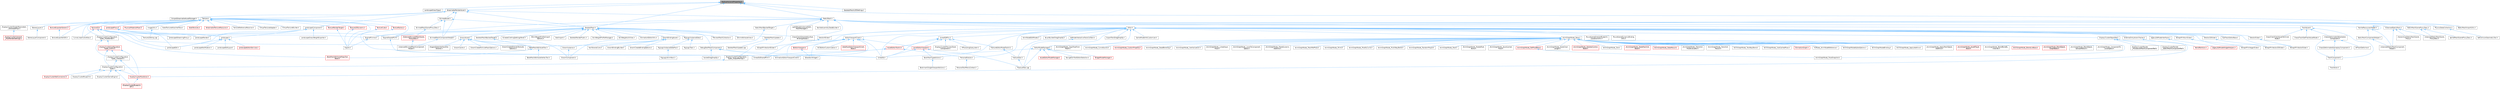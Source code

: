 digraph "PerQualityLevelProperties.h"
{
 // INTERACTIVE_SVG=YES
 // LATEX_PDF_SIZE
  bgcolor="transparent";
  edge [fontname=Helvetica,fontsize=10,labelfontname=Helvetica,labelfontsize=10];
  node [fontname=Helvetica,fontsize=10,shape=box,height=0.2,width=0.4];
  Node1 [id="Node000001",label="PerQualityLevelProperties.h",height=0.2,width=0.4,color="gray40", fillcolor="grey60", style="filled", fontcolor="black",tooltip=" "];
  Node1 -> Node2 [id="edge1_Node000001_Node000002",dir="back",color="steelblue1",style="solid",tooltip=" "];
  Node2 [id="Node000002",label="LandscapeGrassType.h",height=0.2,width=0.4,color="grey40", fillcolor="white", style="filled",URL="$d9/d1b/LandscapeGrassType_8h.html",tooltip=" "];
  Node1 -> Node3 [id="edge2_Node000001_Node000003",dir="back",color="steelblue1",style="solid",tooltip=" "];
  Node3 [id="Node000003",label="SkeletalMesh.h",height=0.2,width=0.4,color="grey40", fillcolor="white", style="filled",URL="$d6/de7/SkeletalMesh_8h.html",tooltip=" "];
  Node3 -> Node4 [id="edge3_Node000003_Node000004",dir="back",color="steelblue1",style="solid",tooltip=" "];
  Node4 [id="Node000004",label="AnimationEditorUtils.h",height=0.2,width=0.4,color="grey40", fillcolor="white", style="filled",URL="$df/d23/AnimationEditorUtils_8h.html",tooltip=" "];
  Node3 -> Node5 [id="edge4_Node000003_Node000005",dir="back",color="steelblue1",style="solid",tooltip=" "];
  Node5 [id="Node000005",label="ChaosFleshGenerateSurface\lBindingsNode.h",height=0.2,width=0.4,color="grey40", fillcolor="white", style="filled",URL="$db/dca/ChaosFleshGenerateSurfaceBindingsNode_8h.html",tooltip=" "];
  Node3 -> Node6 [id="edge5_Node000003_Node000006",dir="back",color="steelblue1",style="solid",tooltip=" "];
  Node6 [id="Node000006",label="DebugSkelMeshComponent.h",height=0.2,width=0.4,color="grey40", fillcolor="white", style="filled",URL="$d5/d33/DebugSkelMeshComponent_8h.html",tooltip=" "];
  Node6 -> Node7 [id="edge6_Node000006_Node000007",dir="back",color="steelblue1",style="solid",tooltip=" "];
  Node7 [id="Node000007",label="AnimationEditorViewportClient.h",height=0.2,width=0.4,color="grey40", fillcolor="white", style="filled",URL="$d1/d45/AnimationEditorViewportClient_8h.html",tooltip=" "];
  Node6 -> Node8 [id="edge7_Node000006_Node000008",dir="back",color="steelblue1",style="solid",tooltip=" "];
  Node8 [id="Node000008",label="SocketDragDropOp.h",height=0.2,width=0.4,color="grey40", fillcolor="white", style="filled",URL="$d2/d53/SocketDragDropOp_8h.html",tooltip=" "];
  Node6 -> Node9 [id="edge8_Node000006_Node000009",dir="back",color="steelblue1",style="solid",tooltip=" "];
  Node9 [id="Node000009",label="UnrealEd.h",height=0.2,width=0.4,color="grey40", fillcolor="white", style="filled",URL="$d2/d5f/UnrealEd_8h.html",tooltip=" "];
  Node3 -> Node10 [id="edge9_Node000003_Node000010",dir="back",color="steelblue1",style="solid",tooltip=" "];
  Node10 [id="Node000010",label="EngineMinimal.h",height=0.2,width=0.4,color="grey40", fillcolor="white", style="filled",URL="$d0/d2c/EngineMinimal_8h.html",tooltip=" "];
  Node10 -> Node11 [id="edge10_Node000010_Node000011",dir="back",color="steelblue1",style="solid",tooltip=" "];
  Node11 [id="Node000011",label="Engine.h",height=0.2,width=0.4,color="grey40", fillcolor="white", style="filled",URL="$d1/d34/Public_2Engine_8h.html",tooltip=" "];
  Node3 -> Node12 [id="edge11_Node000003_Node000012",dir="back",color="steelblue1",style="solid",tooltip=" "];
  Node12 [id="Node000012",label="EngineSharedPCH.h",height=0.2,width=0.4,color="grey40", fillcolor="white", style="filled",URL="$dc/dbb/EngineSharedPCH_8h.html",tooltip=" "];
  Node12 -> Node13 [id="edge12_Node000012_Node000013",dir="back",color="steelblue1",style="solid",tooltip=" "];
  Node13 [id="Node000013",label="UnrealEdSharedPCH.h",height=0.2,width=0.4,color="grey40", fillcolor="white", style="filled",URL="$d1/de6/UnrealEdSharedPCH_8h.html",tooltip=" "];
  Node3 -> Node14 [id="edge13_Node000003_Node000014",dir="back",color="steelblue1",style="solid",tooltip=" "];
  Node14 [id="Node000014",label="GroomAsset.h",height=0.2,width=0.4,color="grey40", fillcolor="white", style="filled",URL="$d8/df1/GroomAsset_8h.html",tooltip=" "];
  Node14 -> Node15 [id="edge14_Node000014_Node000015",dir="back",color="steelblue1",style="solid",tooltip=" "];
  Node15 [id="Node000015",label="GroomCache.h",height=0.2,width=0.4,color="grey40", fillcolor="white", style="filled",URL="$d7/d6e/GroomCache_8h.html",tooltip=" "];
  Node14 -> Node16 [id="edge15_Node000014_Node000016",dir="back",color="steelblue1",style="solid",tooltip=" "];
  Node16 [id="Node000016",label="GroomComponent.h",height=0.2,width=0.4,color="grey40", fillcolor="white", style="filled",URL="$de/d2e/GroomComponent_8h.html",tooltip=" "];
  Node14 -> Node17 [id="edge16_Node000014_Node000017",dir="back",color="steelblue1",style="solid",tooltip=" "];
  Node17 [id="Node000017",label="GroomCreateFollicleMaskOptions.h",height=0.2,width=0.4,color="grey40", fillcolor="white", style="filled",URL="$d7/d8b/GroomCreateFollicleMaskOptions_8h.html",tooltip=" "];
  Node14 -> Node18 [id="edge17_Node000014_Node000018",dir="back",color="steelblue1",style="solid",tooltip=" "];
  Node18 [id="Node000018",label="GroomCreateStrandsTextures\lOptions.h",height=0.2,width=0.4,color="grey40", fillcolor="white", style="filled",URL="$da/dfc/GroomCreateStrandsTexturesOptions_8h.html",tooltip=" "];
  Node14 -> Node19 [id="edge18_Node000014_Node000019",dir="back",color="steelblue1",style="solid",tooltip=" "];
  Node19 [id="Node000019",label="GroomInstance.h",height=0.2,width=0.4,color="grey40", fillcolor="white", style="filled",URL="$dd/d47/GroomInstance_8h.html",tooltip=" "];
  Node19 -> Node16 [id="edge19_Node000019_Node000016",dir="back",color="steelblue1",style="solid",tooltip=" "];
  Node14 -> Node20 [id="edge20_Node000014_Node000020",dir="back",color="steelblue1",style="solid",tooltip=" "];
  Node20 [id="Node000020",label="NiagaraDataInterfaceHair\lStrands.h",height=0.2,width=0.4,color="grey40", fillcolor="white", style="filled",URL="$da/dd2/NiagaraDataInterfaceHairStrands_8h.html",tooltip=" "];
  Node3 -> Node21 [id="edge21_Node000003_Node000021",dir="back",color="steelblue1",style="solid",tooltip=" "];
  Node21 [id="Node000021",label="GroomBindingAsset.h",height=0.2,width=0.4,color="grey40", fillcolor="white", style="filled",URL="$de/d26/GroomBindingAsset_8h.html",tooltip=" "];
  Node21 -> Node22 [id="edge22_Node000021_Node000022",dir="back",color="steelblue1",style="solid",tooltip=" "];
  Node22 [id="Node000022",label="GroomBindingBuilder.h",height=0.2,width=0.4,color="grey40", fillcolor="white", style="filled",URL="$d2/d2f/GroomBindingBuilder_8h.html",tooltip=" "];
  Node21 -> Node16 [id="edge23_Node000021_Node000016",dir="back",color="steelblue1",style="solid",tooltip=" "];
  Node21 -> Node23 [id="edge24_Node000021_Node000023",dir="back",color="steelblue1",style="solid",tooltip=" "];
  Node23 [id="Node000023",label="GroomCreateBindingOptions.h",height=0.2,width=0.4,color="grey40", fillcolor="white", style="filled",URL="$d5/dba/GroomCreateBindingOptions_8h.html",tooltip=" "];
  Node21 -> Node19 [id="edge25_Node000021_Node000019",dir="back",color="steelblue1",style="solid",tooltip=" "];
  Node21 -> Node24 [id="edge26_Node000021_Node000024",dir="back",color="steelblue1",style="solid",tooltip=" "];
  Node24 [id="Node000024",label="HairStrandsCore.h",height=0.2,width=0.4,color="grey40", fillcolor="white", style="filled",URL="$d7/def/HairStrandsCore_8h.html",tooltip=" "];
  Node3 -> Node25 [id="edge27_Node000003_Node000025",dir="back",color="steelblue1",style="solid",tooltip=" "];
  Node25 [id="Node000025",label="PreviewMeshCollection.h",height=0.2,width=0.4,color="grey40", fillcolor="white", style="filled",URL="$dc/d45/PreviewMeshCollection_8h.html",tooltip=" "];
  Node3 -> Node26 [id="edge28_Node000003_Node000026",dir="back",color="steelblue1",style="solid",tooltip=" "];
  Node26 [id="Node000026",label="RigLogicInstanceData.h",height=0.2,width=0.4,color="grey40", fillcolor="white", style="filled",URL="$d5/d38/RigLogicInstanceData_8h.html",tooltip=" "];
  Node26 -> Node27 [id="edge29_Node000026_Node000027",dir="back",color="steelblue1",style="solid",tooltip=" "];
  Node27 [id="Node000027",label="RigLogicInstanceDataPool.h",height=0.2,width=0.4,color="grey40", fillcolor="white", style="filled",URL="$d3/df0/RigLogicInstanceDataPool_8h.html",tooltip=" "];
  Node27 -> Node28 [id="edge30_Node000027_Node000028",dir="back",color="steelblue1",style="solid",tooltip=" "];
  Node28 [id="Node000028",label="RigLogicAnimNext.h",height=0.2,width=0.4,color="grey40", fillcolor="white", style="filled",URL="$d6/dae/RigLogicAnimNext_8h.html",tooltip=" "];
  Node26 -> Node29 [id="edge31_Node000026_Node000029",dir="back",color="steelblue1",style="solid",tooltip=" "];
  Node29 [id="Node000029",label="RigLogicTask.h",height=0.2,width=0.4,color="grey40", fillcolor="white", style="filled",URL="$dd/de7/RigLogicTask_8h.html",tooltip=" "];
  Node3 -> Node30 [id="edge32_Node000003_Node000030",dir="back",color="steelblue1",style="solid",tooltip=" "];
  Node30 [id="Node000030",label="SAnimAttributeView.h",height=0.2,width=0.4,color="grey40", fillcolor="white", style="filled",URL="$df/d42/SAnimAttributeView_8h.html",tooltip=" "];
  Node3 -> Node31 [id="edge33_Node000003_Node000031",dir="back",color="steelblue1",style="solid",tooltip=" "];
  Node31 [id="Node000031",label="SCreateClothingSettingsPanel.h",height=0.2,width=0.4,color="grey40", fillcolor="white", style="filled",URL="$d1/d49/SCreateClothingSettingsPanel_8h.html",tooltip=" "];
  Node3 -> Node32 [id="edge34_Node000003_Node000032",dir="back",color="steelblue1",style="solid",tooltip=" "];
  Node32 [id="Node000032",label="SSkinWeightProfileImport\lOptions.h",height=0.2,width=0.4,color="grey40", fillcolor="white", style="filled",URL="$d9/d21/SSkinWeightProfileImportOptions_8h.html",tooltip=" "];
  Node3 -> Node33 [id="edge35_Node000003_Node000033",dir="back",color="steelblue1",style="solid",tooltip=" "];
  Node33 [id="Node000033",label="SkelImport.h",height=0.2,width=0.4,color="grey40", fillcolor="white", style="filled",URL="$d2/d8b/SkelImport_8h.html",tooltip=" "];
  Node3 -> Node34 [id="edge36_Node000003_Node000034",dir="back",color="steelblue1",style="solid",tooltip=" "];
  Node34 [id="Node000034",label="SkeletalMeshBackedTarget.h",height=0.2,width=0.4,color="grey40", fillcolor="white", style="filled",URL="$d7/da8/SkeletalMeshBackedTarget_8h.html",tooltip=" "];
  Node34 -> Node35 [id="edge37_Node000034_Node000035",dir="back",color="steelblue1",style="solid",tooltip=" "];
  Node35 [id="Node000035",label="BakeMeshAttributeTool.h",height=0.2,width=0.4,color="grey40", fillcolor="white", style="filled",URL="$d0/d82/BakeMeshAttributeTool_8h.html",tooltip=" "];
  Node35 -> Node36 [id="edge38_Node000035_Node000036",dir="back",color="steelblue1",style="solid",tooltip=" "];
  Node36 [id="Node000036",label="BakeMeshAttributeMapsTool\lBase.h",height=0.2,width=0.4,color="red", fillcolor="#FFF0F0", style="filled",URL="$dc/d68/BakeMeshAttributeMapsToolBase_8h.html",tooltip=" "];
  Node35 -> Node39 [id="edge39_Node000035_Node000039",dir="back",color="steelblue1",style="solid",tooltip=" "];
  Node39 [id="Node000039",label="BakeMeshAttributeVertexTool.h",height=0.2,width=0.4,color="grey40", fillcolor="white", style="filled",URL="$d6/d76/BakeMeshAttributeVertexTool_8h.html",tooltip=" "];
  Node3 -> Node40 [id="edge40_Node000003_Node000040",dir="back",color="steelblue1",style="solid",tooltip=" "];
  Node40 [id="Node000040",label="SkeletalMeshUpdate.h",height=0.2,width=0.4,color="grey40", fillcolor="white", style="filled",URL="$df/d79/SkeletalMeshUpdate_8h.html",tooltip=" "];
  Node40 -> Node41 [id="edge41_Node000040_Node000041",dir="back",color="steelblue1",style="solid",tooltip=" "];
  Node41 [id="Node000041",label="SkeletalMeshUpdate.cpp",height=0.2,width=0.4,color="grey40", fillcolor="white", style="filled",URL="$db/d45/SkeletalMeshUpdate_8cpp.html",tooltip=" "];
  Node3 -> Node42 [id="edge42_Node000003_Node000042",dir="back",color="steelblue1",style="solid",tooltip=" "];
  Node42 [id="Node000042",label="SkeletalRenderPublic.h",height=0.2,width=0.4,color="grey40", fillcolor="white", style="filled",URL="$d5/d40/SkeletalRenderPublic_8h.html",tooltip=" "];
  Node3 -> Node43 [id="edge43_Node000003_Node000043",dir="back",color="steelblue1",style="solid",tooltip=" "];
  Node43 [id="Node000043",label="SkinWeightProfileManager.h",height=0.2,width=0.4,color="grey40", fillcolor="white", style="filled",URL="$d4/d83/SkinWeightProfileManager_8h.html",tooltip=" "];
  Node3 -> Node44 [id="edge44_Node000003_Node000044",dir="back",color="steelblue1",style="solid",tooltip=" "];
  Node44 [id="Node000044",label="SkinWeightsUtilities.h",height=0.2,width=0.4,color="grey40", fillcolor="white", style="filled",URL="$d1/d40/SkinWeightsUtilities_8h.html",tooltip=" "];
  Node3 -> Node45 [id="edge45_Node000003_Node000045",dir="back",color="steelblue1",style="solid",tooltip=" "];
  Node45 [id="Node000045",label="SkinnedMeshComponentHelper.h",height=0.2,width=0.4,color="grey40", fillcolor="white", style="filled",URL="$db/d81/SkinnedMeshComponentHelper_8h.html",tooltip=" "];
  Node45 -> Node46 [id="edge46_Node000045_Node000046",dir="back",color="steelblue1",style="solid",tooltip=" "];
  Node46 [id="Node000046",label="InstancedSkinnedMeshComponent\lHelper.h",height=0.2,width=0.4,color="grey40", fillcolor="white", style="filled",URL="$d1/d86/InstancedSkinnedMeshComponentHelper_8h.html",tooltip=" "];
  Node1 -> Node47 [id="edge47_Node000001_Node000047",dir="back",color="steelblue1",style="solid",tooltip=" "];
  Node47 [id="Node000047",label="SkeletalMeshLODSettings.h",height=0.2,width=0.4,color="grey40", fillcolor="white", style="filled",URL="$de/d1b/SkeletalMeshLODSettings_8h.html",tooltip=" "];
  Node1 -> Node48 [id="edge48_Node000001_Node000048",dir="back",color="steelblue1",style="solid",tooltip=" "];
  Node48 [id="Node000048",label="StaticMesh.h",height=0.2,width=0.4,color="grey40", fillcolor="white", style="filled",URL="$dc/d8f/StaticMesh_8h.html",tooltip=" "];
  Node48 -> Node5 [id="edge49_Node000048_Node000005",dir="back",color="steelblue1",style="solid",tooltip=" "];
  Node48 -> Node49 [id="edge50_Node000048_Node000049",dir="back",color="steelblue1",style="solid",tooltip=" "];
  Node49 [id="Node000049",label="DisplayClusterConfiguration\lTypes_OutputRemap.h",height=0.2,width=0.4,color="grey40", fillcolor="white", style="filled",URL="$d9/d4f/DisplayClusterConfigurationTypes__OutputRemap_8h.html",tooltip=" "];
  Node49 -> Node50 [id="edge51_Node000049_Node000050",dir="back",color="steelblue1",style="solid",tooltip=" "];
  Node50 [id="Node000050",label="DisplayClusterConfiguration\lTypes.h",height=0.2,width=0.4,color="grey40", fillcolor="white", style="filled",URL="$d5/dc6/DisplayClusterConfigurationTypes_8h.html",tooltip=" "];
  Node50 -> Node51 [id="edge52_Node000050_Node000051",dir="back",color="steelblue1",style="solid",tooltip=" "];
  Node51 [id="Node000051",label="DisplayClusterBlueprint.h",height=0.2,width=0.4,color="grey40", fillcolor="white", style="filled",URL="$d0/d44/DisplayClusterBlueprint_8h.html",tooltip=" "];
  Node50 -> Node52 [id="edge53_Node000050_Node000052",dir="back",color="steelblue1",style="solid",tooltip=" "];
  Node52 [id="Node000052",label="DisplayClusterGameEngine.h",height=0.2,width=0.4,color="grey40", fillcolor="white", style="filled",URL="$da/d8f/DisplayClusterGameEngine_8h.html",tooltip=" "];
  Node50 -> Node53 [id="edge54_Node000050_Node000053",dir="back",color="steelblue1",style="solid",tooltip=" "];
  Node53 [id="Node000053",label="DisplayClusterNetConnection.h",height=0.2,width=0.4,color="red", fillcolor="#FFF0F0", style="filled",URL="$d0/df0/DisplayClusterNetConnection_8h.html",tooltip=" "];
  Node50 -> Node55 [id="edge55_Node000050_Node000055",dir="back",color="steelblue1",style="solid",tooltip=" "];
  Node55 [id="Node000055",label="DisplayClusterRootActor.h",height=0.2,width=0.4,color="red", fillcolor="#FFF0F0", style="filled",URL="$d0/d41/DisplayClusterRootActor_8h.html",tooltip=" "];
  Node55 -> Node58 [id="edge56_Node000055_Node000058",dir="back",color="steelblue1",style="solid",tooltip=" "];
  Node58 [id="Node000058",label="IDisplayClusterBlueprint\lAPI.h",height=0.2,width=0.4,color="red", fillcolor="#FFF0F0", style="filled",URL="$d6/dd6/IDisplayClusterBlueprintAPI_8h.html",tooltip=" "];
  Node50 -> Node58 [id="edge57_Node000050_Node000058",dir="back",color="steelblue1",style="solid",tooltip=" "];
  Node48 -> Node60 [id="edge58_Node000048_Node000060",dir="back",color="steelblue1",style="solid",tooltip=" "];
  Node60 [id="Node000060",label="Editor.h",height=0.2,width=0.4,color="grey40", fillcolor="white", style="filled",URL="$de/d6e/Editor_8h.html",tooltip=" "];
  Node60 -> Node61 [id="edge59_Node000060_Node000061",dir="back",color="steelblue1",style="solid",tooltip=" "];
  Node61 [id="Node000061",label="AnimGraphNode_Base.h",height=0.2,width=0.4,color="grey40", fillcolor="white", style="filled",URL="$d0/dfb/AnimGraphNode__Base_8h.html",tooltip=" "];
  Node61 -> Node62 [id="edge60_Node000061_Node000062",dir="back",color="steelblue1",style="solid",tooltip=" "];
  Node62 [id="Node000062",label="AnimGraphNodeAlphaOptions.h",height=0.2,width=0.4,color="grey40", fillcolor="white", style="filled",URL="$d6/df6/AnimGraphNodeAlphaOptions_8h.html",tooltip=" "];
  Node61 -> Node63 [id="edge61_Node000061_Node000063",dir="back",color="steelblue1",style="solid",tooltip=" "];
  Node63 [id="Node000063",label="AnimGraphNodeBinding.h",height=0.2,width=0.4,color="grey40", fillcolor="white", style="filled",URL="$d6/d3b/AnimGraphNodeBinding_8h.html",tooltip=" "];
  Node61 -> Node64 [id="edge62_Node000061_Node000064",dir="back",color="steelblue1",style="solid",tooltip=" "];
  Node64 [id="Node000064",label="AnimGraphNode_ApplyAdditive.h",height=0.2,width=0.4,color="grey40", fillcolor="white", style="filled",URL="$da/d67/AnimGraphNode__ApplyAdditive_8h.html",tooltip=" "];
  Node61 -> Node65 [id="edge63_Node000061_Node000065",dir="back",color="steelblue1",style="solid",tooltip=" "];
  Node65 [id="Node000065",label="AnimGraphNode_ApplyMeshSpace\lAdditive.h",height=0.2,width=0.4,color="grey40", fillcolor="white", style="filled",URL="$dd/dc4/AnimGraphNode__ApplyMeshSpaceAdditive_8h.html",tooltip=" "];
  Node61 -> Node66 [id="edge64_Node000061_Node000066",dir="back",color="steelblue1",style="solid",tooltip=" "];
  Node66 [id="Node000066",label="AnimGraphNode_AssetPlayer\lBase.h",height=0.2,width=0.4,color="red", fillcolor="#FFF0F0", style="filled",URL="$d1/d4f/AnimGraphNode__AssetPlayerBase_8h.html",tooltip=" "];
  Node61 -> Node78 [id="edge65_Node000061_Node000078",dir="back",color="steelblue1",style="solid",tooltip=" "];
  Node78 [id="Node000078",label="AnimGraphNode_BlendBoneBy\lChannel.h",height=0.2,width=0.4,color="grey40", fillcolor="white", style="filled",URL="$de/da9/AnimGraphNode__BlendBoneByChannel_8h.html",tooltip=" "];
  Node61 -> Node79 [id="edge66_Node000061_Node000079",dir="back",color="steelblue1",style="solid",tooltip=" "];
  Node79 [id="Node000079",label="AnimGraphNode_BlendListBase.h",height=0.2,width=0.4,color="red", fillcolor="#FFF0F0", style="filled",URL="$d7/d20/AnimGraphNode__BlendListBase_8h.html",tooltip=" "];
  Node61 -> Node84 [id="edge67_Node000061_Node000084",dir="back",color="steelblue1",style="solid",tooltip=" "];
  Node84 [id="Node000084",label="AnimGraphNode_BlendSpace\lGraphBase.h",height=0.2,width=0.4,color="red", fillcolor="#FFF0F0", style="filled",URL="$d6/d44/AnimGraphNode__BlendSpaceGraphBase_8h.html",tooltip=" "];
  Node61 -> Node87 [id="edge68_Node000061_Node000087",dir="back",color="steelblue1",style="solid",tooltip=" "];
  Node87 [id="Node000087",label="AnimGraphNode_BlendSpace\lSampleResult.h",height=0.2,width=0.4,color="grey40", fillcolor="white", style="filled",URL="$de/df8/AnimGraphNode__BlendSpaceSampleResult_8h.html",tooltip=" "];
  Node61 -> Node88 [id="edge69_Node000061_Node000088",dir="back",color="steelblue1",style="solid",tooltip=" "];
  Node88 [id="Node000088",label="AnimGraphNode_ComponentTo\lLocalSpace.h",height=0.2,width=0.4,color="grey40", fillcolor="white", style="filled",URL="$d1/d3f/AnimGraphNode__ComponentToLocalSpace_8h.html",tooltip=" "];
  Node61 -> Node89 [id="edge70_Node000061_Node000089",dir="back",color="steelblue1",style="solid",tooltip=" "];
  Node89 [id="Node000089",label="AnimGraphNode_CopyPoseFrom\lMesh.h",height=0.2,width=0.4,color="grey40", fillcolor="white", style="filled",URL="$d6/d71/AnimGraphNode__CopyPoseFromMesh_8h.html",tooltip=" "];
  Node61 -> Node90 [id="edge71_Node000061_Node000090",dir="back",color="steelblue1",style="solid",tooltip=" "];
  Node90 [id="Node000090",label="AnimGraphNode_CurveSource.h",height=0.2,width=0.4,color="grey40", fillcolor="white", style="filled",URL="$dc/de5/AnimGraphNode__CurveSource_8h.html",tooltip=" "];
  Node61 -> Node91 [id="edge72_Node000061_Node000091",dir="back",color="steelblue1",style="solid",tooltip=" "];
  Node91 [id="Node000091",label="AnimGraphNode_CustomProperty.h",height=0.2,width=0.4,color="red", fillcolor="#FFF0F0", style="filled",URL="$d8/d3f/AnimGraphNode__CustomProperty_8h.html",tooltip=" "];
  Node61 -> Node95 [id="edge73_Node000061_Node000095",dir="back",color="steelblue1",style="solid",tooltip=" "];
  Node95 [id="Node000095",label="AnimGraphNode_DeadBlending.h",height=0.2,width=0.4,color="grey40", fillcolor="white", style="filled",URL="$d8/d73/AnimGraphNode__DeadBlending_8h.html",tooltip=" "];
  Node61 -> Node96 [id="edge74_Node000061_Node000096",dir="back",color="steelblue1",style="solid",tooltip=" "];
  Node96 [id="Node000096",label="AnimGraphNode_Inertialization.h",height=0.2,width=0.4,color="grey40", fillcolor="white", style="filled",URL="$d7/d66/AnimGraphNode__Inertialization_8h.html",tooltip=" "];
  Node61 -> Node97 [id="edge75_Node000061_Node000097",dir="back",color="steelblue1",style="solid",tooltip=" "];
  Node97 [id="Node000097",label="AnimGraphNode_LinkedInput\lPose.h",height=0.2,width=0.4,color="grey40", fillcolor="white", style="filled",URL="$d7/d8c/AnimGraphNode__LinkedInputPose_8h.html",tooltip=" "];
  Node61 -> Node98 [id="edge76_Node000061_Node000098",dir="back",color="steelblue1",style="solid",tooltip=" "];
  Node98 [id="Node000098",label="AnimGraphNode_LocalToComponent\lSpace.h",height=0.2,width=0.4,color="grey40", fillcolor="white", style="filled",URL="$d6/d01/AnimGraphNode__LocalToComponentSpace_8h.html",tooltip=" "];
  Node61 -> Node99 [id="edge77_Node000061_Node000099",dir="back",color="steelblue1",style="solid",tooltip=" "];
  Node99 [id="Node000099",label="AnimGraphNode_MakeDynamic\lAdditive.h",height=0.2,width=0.4,color="grey40", fillcolor="white", style="filled",URL="$d4/dc9/AnimGraphNode__MakeDynamicAdditive_8h.html",tooltip=" "];
  Node61 -> Node100 [id="edge78_Node000061_Node000100",dir="back",color="steelblue1",style="solid",tooltip=" "];
  Node100 [id="Node000100",label="AnimGraphNode_MeshRefPose.h",height=0.2,width=0.4,color="grey40", fillcolor="white", style="filled",URL="$d3/d58/AnimGraphNode__MeshRefPose_8h.html",tooltip=" "];
  Node61 -> Node101 [id="edge79_Node000061_Node000101",dir="back",color="steelblue1",style="solid",tooltip=" "];
  Node101 [id="Node000101",label="AnimGraphNode_Mirror.h",height=0.2,width=0.4,color="grey40", fillcolor="white", style="filled",URL="$de/d96/AnimGraphNode__Mirror_8h.html",tooltip=" "];
  Node61 -> Node102 [id="edge80_Node000061_Node000102",dir="back",color="steelblue1",style="solid",tooltip=" "];
  Node102 [id="Node000102",label="AnimGraphNode_ModifyCurve.h",height=0.2,width=0.4,color="grey40", fillcolor="white", style="filled",URL="$d5/d09/AnimGraphNode__ModifyCurve_8h.html",tooltip=" "];
  Node61 -> Node103 [id="edge81_Node000061_Node000103",dir="back",color="steelblue1",style="solid",tooltip=" "];
  Node103 [id="Node000103",label="AnimGraphNode_MultiWayBlend.h",height=0.2,width=0.4,color="grey40", fillcolor="white", style="filled",URL="$dd/dcb/AnimGraphNode__MultiWayBlend_8h.html",tooltip=" "];
  Node61 -> Node104 [id="edge82_Node000061_Node000104",dir="back",color="steelblue1",style="solid",tooltip=" "];
  Node104 [id="Node000104",label="AnimGraphNode_PoseSnapshot.h",height=0.2,width=0.4,color="grey40", fillcolor="white", style="filled",URL="$d1/d92/AnimGraphNode__PoseSnapshot_8h.html",tooltip=" "];
  Node61 -> Node105 [id="edge83_Node000061_Node000105",dir="back",color="steelblue1",style="solid",tooltip=" "];
  Node105 [id="Node000105",label="AnimGraphNode_RandomPlayer.h",height=0.2,width=0.4,color="grey40", fillcolor="white", style="filled",URL="$dc/d48/AnimGraphNode__RandomPlayer_8h.html",tooltip=" "];
  Node61 -> Node106 [id="edge84_Node000061_Node000106",dir="back",color="steelblue1",style="solid",tooltip=" "];
  Node106 [id="Node000106",label="AnimGraphNode_RefPoseBase.h",height=0.2,width=0.4,color="red", fillcolor="#FFF0F0", style="filled",URL="$d8/d34/AnimGraphNode__RefPoseBase_8h.html",tooltip=" "];
  Node106 -> Node104 [id="edge85_Node000106_Node000104",dir="back",color="steelblue1",style="solid",tooltip=" "];
  Node61 -> Node109 [id="edge86_Node000061_Node000109",dir="back",color="steelblue1",style="solid",tooltip=" "];
  Node109 [id="Node000109",label="AnimGraphNode_Root.h",height=0.2,width=0.4,color="grey40", fillcolor="white", style="filled",URL="$d2/d39/AnimGraphNode__Root_8h.html",tooltip=" "];
  Node61 -> Node110 [id="edge87_Node000061_Node000110",dir="back",color="steelblue1",style="solid",tooltip=" "];
  Node110 [id="Node000110",label="AnimGraphNode_RotateRoot\lBone.h",height=0.2,width=0.4,color="grey40", fillcolor="white", style="filled",URL="$d4/de0/AnimGraphNode__RotateRootBone_8h.html",tooltip=" "];
  Node61 -> Node111 [id="edge88_Node000061_Node000111",dir="back",color="steelblue1",style="solid",tooltip=" "];
  Node111 [id="Node000111",label="AnimGraphNode_SaveCached\lPose.h",height=0.2,width=0.4,color="grey40", fillcolor="white", style="filled",URL="$df/d5e/AnimGraphNode__SaveCachedPose_8h.html",tooltip=" "];
  Node61 -> Node112 [id="edge89_Node000061_Node000112",dir="back",color="steelblue1",style="solid",tooltip=" "];
  Node112 [id="Node000112",label="AnimGraphNode_ScaleChain\lLength.h",height=0.2,width=0.4,color="grey40", fillcolor="white", style="filled",URL="$d9/df8/AnimGraphNode__ScaleChainLength_8h.html",tooltip=" "];
  Node61 -> Node113 [id="edge90_Node000061_Node000113",dir="back",color="steelblue1",style="solid",tooltip=" "];
  Node113 [id="Node000113",label="AnimGraphNode_SkeletalControl\lBase.h",height=0.2,width=0.4,color="red", fillcolor="#FFF0F0", style="filled",URL="$d9/dff/AnimGraphNode__SkeletalControlBase_8h.html",tooltip=" "];
  Node61 -> Node138 [id="edge91_Node000061_Node000138",dir="back",color="steelblue1",style="solid",tooltip=" "];
  Node138 [id="Node000138",label="AnimGraphNode_Slot.h",height=0.2,width=0.4,color="grey40", fillcolor="white", style="filled",URL="$df/d63/AnimGraphNode__Slot_8h.html",tooltip=" "];
  Node61 -> Node139 [id="edge92_Node000061_Node000139",dir="back",color="steelblue1",style="solid",tooltip=" "];
  Node139 [id="Node000139",label="AnimGraphNode_StateMachine\lBase.h",height=0.2,width=0.4,color="red", fillcolor="#FFF0F0", style="filled",URL="$dc/d11/AnimGraphNode__StateMachineBase_8h.html",tooltip=" "];
  Node61 -> Node141 [id="edge93_Node000061_Node000141",dir="back",color="steelblue1",style="solid",tooltip=" "];
  Node141 [id="Node000141",label="AnimGraphNode_StateResult.h",height=0.2,width=0.4,color="red", fillcolor="#FFF0F0", style="filled",URL="$d3/d7e/AnimGraphNode__StateResult_8h.html",tooltip=" "];
  Node61 -> Node143 [id="edge94_Node000061_Node000143",dir="back",color="steelblue1",style="solid",tooltip=" "];
  Node143 [id="Node000143",label="AnimGraphNode_Transition\lPoseEvaluator.h",height=0.2,width=0.4,color="grey40", fillcolor="white", style="filled",URL="$d8/dec/AnimGraphNode__TransitionPoseEvaluator_8h.html",tooltip=" "];
  Node61 -> Node144 [id="edge95_Node000061_Node000144",dir="back",color="steelblue1",style="solid",tooltip=" "];
  Node144 [id="Node000144",label="AnimGraphNode_Transition\lResult.h",height=0.2,width=0.4,color="grey40", fillcolor="white", style="filled",URL="$d7/d74/AnimGraphNode__TransitionResult_8h.html",tooltip=" "];
  Node61 -> Node145 [id="edge96_Node000061_Node000145",dir="back",color="steelblue1",style="solid",tooltip=" "];
  Node145 [id="Node000145",label="AnimGraphNode_TwoWayBlend.h",height=0.2,width=0.4,color="grey40", fillcolor="white", style="filled",URL="$d0/df0/AnimGraphNode__TwoWayBlend_8h.html",tooltip=" "];
  Node61 -> Node146 [id="edge97_Node000061_Node000146",dir="back",color="steelblue1",style="solid",tooltip=" "];
  Node146 [id="Node000146",label="AnimGraphNode_UseCachedPose.h",height=0.2,width=0.4,color="grey40", fillcolor="white", style="filled",URL="$d8/d30/AnimGraphNode__UseCachedPose_8h.html",tooltip=" "];
  Node61 -> Node147 [id="edge98_Node000061_Node000147",dir="back",color="steelblue1",style="solid",tooltip=" "];
  Node147 [id="Node000147",label="AnimationGraph.h",height=0.2,width=0.4,color="red", fillcolor="#FFF0F0", style="filled",URL="$df/d2e/AnimationGraph_8h.html",tooltip=" "];
  Node61 -> Node152 [id="edge99_Node000061_Node000152",dir="back",color="steelblue1",style="solid",tooltip=" "];
  Node152 [id="Node000152",label="K2Node_AnimNodeReference.h",height=0.2,width=0.4,color="grey40", fillcolor="white", style="filled",URL="$d2/d81/K2Node__AnimNodeReference_8h.html",tooltip=" "];
  Node60 -> Node153 [id="edge100_Node000060_Node000153",dir="back",color="steelblue1",style="solid",tooltip=" "];
  Node153 [id="Node000153",label="AnimNodeEditModes.h",height=0.2,width=0.4,color="grey40", fillcolor="white", style="filled",URL="$db/dde/AnimNodeEditModes_8h.html",tooltip=" "];
  Node60 -> Node154 [id="edge101_Node000060_Node000154",dir="back",color="steelblue1",style="solid",tooltip=" "];
  Node154 [id="Node000154",label="BookMarkTypeActions.h",height=0.2,width=0.4,color="grey40", fillcolor="white", style="filled",URL="$d0/d2f/BookMarkTypeActions_8h.html",tooltip=" "];
  Node154 -> Node155 [id="edge102_Node000154_Node000155",dir="back",color="steelblue1",style="solid",tooltip=" "];
  Node155 [id="Node000155",label="BookmarkSingleViewportActions.h",height=0.2,width=0.4,color="grey40", fillcolor="white", style="filled",URL="$d3/dd5/BookmarkSingleViewportActions_8h.html",tooltip=" "];
  Node60 -> Node156 [id="edge103_Node000060_Node000156",dir="back",color="steelblue1",style="solid",tooltip=" "];
  Node156 [id="Node000156",label="BrushBuilderDragDropOp.h",height=0.2,width=0.4,color="grey40", fillcolor="white", style="filled",URL="$d9/d56/BrushBuilderDragDropOp_8h.html",tooltip=" "];
  Node60 -> Node157 [id="edge104_Node000060_Node000157",dir="back",color="steelblue1",style="solid",tooltip=" "];
  Node157 [id="Node000157",label="DisplayClusterObjectRef.h",height=0.2,width=0.4,color="grey40", fillcolor="white", style="filled",URL="$d9/d87/DisplayClusterObjectRef_8h.html",tooltip=" "];
  Node157 -> Node158 [id="edge105_Node000157_Node000158",dir="back",color="steelblue1",style="solid",tooltip=" "];
  Node158 [id="Node000158",label="DisplayClusterRender\l_ProceduralMeshComponentRef.h",height=0.2,width=0.4,color="grey40", fillcolor="white", style="filled",URL="$da/dbe/DisplayClusterRender__ProceduralMeshComponentRef_8h.html",tooltip=" "];
  Node157 -> Node159 [id="edge106_Node000157_Node000159",dir="back",color="steelblue1",style="solid",tooltip=" "];
  Node159 [id="Node000159",label="DisplayClusterRender\l_StaticMeshComponentRef.h",height=0.2,width=0.4,color="grey40", fillcolor="white", style="filled",URL="$dd/d84/DisplayClusterRender__StaticMeshComponentRef_8h.html",tooltip=" "];
  Node157 -> Node55 [id="edge107_Node000157_Node000055",dir="back",color="steelblue1",style="solid",tooltip=" "];
  Node60 -> Node160 [id="edge108_Node000060_Node000160",dir="back",color="steelblue1",style="solid",tooltip=" "];
  Node160 [id="Node000160",label="EdModeInteractiveToolsContext.h",height=0.2,width=0.4,color="grey40", fillcolor="white", style="filled",URL="$d7/da4/EdModeInteractiveToolsContext_8h.html",tooltip=" "];
  Node160 -> Node161 [id="edge109_Node000160_Node000161",dir="back",color="steelblue1",style="solid",tooltip=" "];
  Node161 [id="Node000161",label="FractureTool.h",height=0.2,width=0.4,color="grey40", fillcolor="white", style="filled",URL="$d4/d30/FractureTool_8h.html",tooltip=" "];
  Node161 -> Node162 [id="edge110_Node000161_Node000162",dir="back",color="steelblue1",style="solid",tooltip=" "];
  Node162 [id="Node000162",label="FractureTool.cpp",height=0.2,width=0.4,color="grey40", fillcolor="white", style="filled",URL="$dc/d9a/FractureTool_8cpp.html",tooltip=" "];
  Node60 -> Node163 [id="edge111_Node000060_Node000163",dir="back",color="steelblue1",style="solid",tooltip=" "];
  Node163 [id="Node000163",label="EditorModeManager.h",height=0.2,width=0.4,color="grey40", fillcolor="white", style="filled",URL="$d9/dca/EditorModeManager_8h.html",tooltip=" "];
  Node163 -> Node164 [id="edge112_Node000163_Node000164",dir="back",color="steelblue1",style="solid",tooltip=" "];
  Node164 [id="Node000164",label="AssetEditorModeManager.h",height=0.2,width=0.4,color="red", fillcolor="#FFF0F0", style="filled",URL="$db/d83/AssetEditorModeManager_8h.html",tooltip=" "];
  Node163 -> Node162 [id="edge113_Node000163_Node000162",dir="back",color="steelblue1",style="solid",tooltip=" "];
  Node163 -> Node166 [id="edge114_Node000163_Node000166",dir="back",color="steelblue1",style="solid",tooltip=" "];
  Node166 [id="Node000166",label="NavigationToolEditorSelection.h",height=0.2,width=0.4,color="grey40", fillcolor="white", style="filled",URL="$d8/dc1/NavigationToolEditorSelection_8h.html",tooltip=" "];
  Node163 -> Node9 [id="edge115_Node000163_Node000009",dir="back",color="steelblue1",style="solid",tooltip=" "];
  Node163 -> Node167 [id="edge116_Node000163_Node000167",dir="back",color="steelblue1",style="solid",tooltip=" "];
  Node167 [id="Node000167",label="WidgetModeManager.h",height=0.2,width=0.4,color="red", fillcolor="#FFF0F0", style="filled",URL="$d7/d49/WidgetModeManager_8h.html",tooltip=" "];
  Node60 -> Node169 [id="edge117_Node000060_Node000169",dir="back",color="steelblue1",style="solid",tooltip=" "];
  Node169 [id="Node000169",label="EditorViewportClient.h",height=0.2,width=0.4,color="grey40", fillcolor="white", style="filled",URL="$d4/d41/EditorViewportClient_8h.html",tooltip=" "];
  Node169 -> Node7 [id="edge118_Node000169_Node000007",dir="back",color="steelblue1",style="solid",tooltip=" "];
  Node169 -> Node170 [id="edge119_Node000169_Node000170",dir="back",color="steelblue1",style="solid",tooltip=" "];
  Node170 [id="Node000170",label="DataflowEditorViewportClient\lBase.h",height=0.2,width=0.4,color="red", fillcolor="#FFF0F0", style="filled",URL="$d8/ddd/DataflowEditorViewportClientBase_8h.html",tooltip=" "];
  Node169 -> Node173 [id="edge120_Node000169_Node000173",dir="back",color="steelblue1",style="solid",tooltip=" "];
  Node173 [id="Node000173",label="ISCSEditorCustomization.h",height=0.2,width=0.4,color="grey40", fillcolor="white", style="filled",URL="$de/d19/ISCSEditorCustomization_8h.html",tooltip=" "];
  Node169 -> Node174 [id="edge121_Node000169_Node000174",dir="back",color="steelblue1",style="solid",tooltip=" "];
  Node174 [id="Node000174",label="LevelEditorViewport.h",height=0.2,width=0.4,color="red", fillcolor="#FFF0F0", style="filled",URL="$d4/ddf/LevelEditorViewport_8h.html",tooltip=" "];
  Node174 -> Node154 [id="edge122_Node000174_Node000154",dir="back",color="steelblue1",style="solid",tooltip=" "];
  Node174 -> Node162 [id="edge123_Node000174_Node000162",dir="back",color="steelblue1",style="solid",tooltip=" "];
  Node174 -> Node9 [id="edge124_Node000174_Node000009",dir="back",color="steelblue1",style="solid",tooltip=" "];
  Node169 -> Node177 [id="edge125_Node000169_Node000177",dir="back",color="steelblue1",style="solid",tooltip=" "];
  Node177 [id="Node000177",label="SEditorViewport.h",height=0.2,width=0.4,color="red", fillcolor="#FFF0F0", style="filled",URL="$dd/de0/SEditorViewport_8h.html",tooltip=" "];
  Node177 -> Node187 [id="edge126_Node000177_Node000187",dir="back",color="steelblue1",style="solid",tooltip=" "];
  Node187 [id="Node000187",label="SSkeletonWidget.h",height=0.2,width=0.4,color="grey40", fillcolor="white", style="filled",URL="$dd/da7/SSkeletonWidget_8h.html",tooltip=" "];
  Node169 -> Node187 [id="edge127_Node000169_Node000187",dir="back",color="steelblue1",style="solid",tooltip=" "];
  Node169 -> Node9 [id="edge128_Node000169_Node000009",dir="back",color="steelblue1",style="solid",tooltip=" "];
  Node169 -> Node13 [id="edge129_Node000169_Node000013",dir="back",color="steelblue1",style="solid",tooltip=" "];
  Node60 -> Node188 [id="edge130_Node000060_Node000188",dir="back",color="steelblue1",style="solid",tooltip=" "];
  Node188 [id="Node000188",label="ExportTextDragDropOp.h",height=0.2,width=0.4,color="grey40", fillcolor="white", style="filled",URL="$de/d5c/ExportTextDragDropOp_8h.html",tooltip=" "];
  Node60 -> Node189 [id="edge131_Node000060_Node000189",dir="back",color="steelblue1",style="solid",tooltip=" "];
  Node189 [id="Node000189",label="ExternalDirtyActorsTracker.h",height=0.2,width=0.4,color="grey40", fillcolor="white", style="filled",URL="$db/d89/ExternalDirtyActorsTracker_8h.html",tooltip=" "];
  Node189 -> Node190 [id="edge132_Node000189_Node000190",dir="back",color="steelblue1",style="solid",tooltip=" "];
  Node190 [id="Node000190",label="WorldPartition.h",height=0.2,width=0.4,color="red", fillcolor="#FFF0F0", style="filled",URL="$de/d1e/WorldPartition_8h.html",tooltip=" "];
  Node60 -> Node162 [id="edge133_Node000060_Node000162",dir="back",color="steelblue1",style="solid",tooltip=" "];
  Node60 -> Node208 [id="edge134_Node000060_Node000208",dir="back",color="steelblue1",style="solid",tooltip=" "];
  Node208 [id="Node000208",label="GameModeInfoCustomizer.h",height=0.2,width=0.4,color="grey40", fillcolor="white", style="filled",URL="$d5/df3/GameModeInfoCustomizer_8h.html",tooltip=" "];
  Node60 -> Node209 [id="edge135_Node000060_Node000209",dir="back",color="steelblue1",style="solid",tooltip=" "];
  Node209 [id="Node000209",label="LegacyEdModeInterfaces.h",height=0.2,width=0.4,color="grey40", fillcolor="white", style="filled",URL="$da/d0a/LegacyEdModeInterfaces_8h.html",tooltip=" "];
  Node209 -> Node210 [id="edge136_Node000209_Node000210",dir="back",color="steelblue1",style="solid",tooltip=" "];
  Node210 [id="Node000210",label="LegacyEdModeWidgetHelpers.h",height=0.2,width=0.4,color="red", fillcolor="#FFF0F0", style="filled",URL="$da/dc8/LegacyEdModeWidgetHelpers_8h.html",tooltip=" "];
  Node60 -> Node216 [id="edge137_Node000060_Node000216",dir="back",color="steelblue1",style="solid",tooltip=" "];
  Node216 [id="Node000216",label="MovieSceneDirectorBlueprint\lConditionUtils.h",height=0.2,width=0.4,color="grey40", fillcolor="white", style="filled",URL="$d4/d8a/MovieSceneDirectorBlueprintConditionUtils_8h.html",tooltip=" "];
  Node60 -> Node217 [id="edge138_Node000060_Node000217",dir="back",color="steelblue1",style="solid",tooltip=" "];
  Node217 [id="Node000217",label="MovieSceneDynamicBinding\lUtils.h",height=0.2,width=0.4,color="grey40", fillcolor="white", style="filled",URL="$df/dce/MovieSceneDynamicBindingUtils_8h.html",tooltip=" "];
  Node60 -> Node218 [id="edge139_Node000060_Node000218",dir="back",color="steelblue1",style="solid",tooltip=" "];
  Node218 [id="Node000218",label="PersonaModule.h",height=0.2,width=0.4,color="grey40", fillcolor="white", style="filled",URL="$de/d74/PersonaModule_8h.html",tooltip=" "];
  Node218 -> Node219 [id="edge140_Node000218_Node000219",dir="back",color="steelblue1",style="solid",tooltip=" "];
  Node219 [id="Node000219",label="PersonaToolMenuContext.h",height=0.2,width=0.4,color="grey40", fillcolor="white", style="filled",URL="$d6/d6c/PersonaToolMenuContext_8h.html",tooltip=" "];
  Node60 -> Node220 [id="edge141_Node000060_Node000220",dir="back",color="steelblue1",style="solid",tooltip=" "];
  Node220 [id="Node000220",label="SGraphPinNumSlider.h",height=0.2,width=0.4,color="grey40", fillcolor="white", style="filled",URL="$d5/d00/SGraphPinNumSlider_8h.html",tooltip=" "];
  Node220 -> Node221 [id="edge142_Node000220_Node000221",dir="back",color="steelblue1",style="solid",tooltip=" "];
  Node221 [id="Node000221",label="SGraphPinIntegerSlider.h",height=0.2,width=0.4,color="grey40", fillcolor="white", style="filled",URL="$da/d60/SGraphPinIntegerSlider_8h.html",tooltip=" "];
  Node60 -> Node222 [id="edge143_Node000060_Node000222",dir="back",color="steelblue1",style="solid",tooltip=" "];
  Node222 [id="Node000222",label="SGraphPinVector2DSlider.h",height=0.2,width=0.4,color="grey40", fillcolor="white", style="filled",URL="$d7/d05/SGraphPinVector2DSlider_8h.html",tooltip=" "];
  Node60 -> Node223 [id="edge144_Node000060_Node000223",dir="back",color="steelblue1",style="solid",tooltip=" "];
  Node223 [id="Node000223",label="SGraphPinVectorSlider.h",height=0.2,width=0.4,color="grey40", fillcolor="white", style="filled",URL="$dc/d38/SGraphPinVectorSlider_8h.html",tooltip=" "];
  Node60 -> Node224 [id="edge145_Node000060_Node000224",dir="back",color="steelblue1",style="solid",tooltip=" "];
  Node224 [id="Node000224",label="SVector2DSlider.h",height=0.2,width=0.4,color="grey40", fillcolor="white", style="filled",URL="$de/d67/SVector2DSlider_8h.html",tooltip=" "];
  Node224 -> Node222 [id="edge146_Node000224_Node000222",dir="back",color="steelblue1",style="solid",tooltip=" "];
  Node60 -> Node225 [id="edge147_Node000060_Node000225",dir="back",color="steelblue1",style="solid",tooltip=" "];
  Node225 [id="Node000225",label="SVector4Slider.h",height=0.2,width=0.4,color="grey40", fillcolor="white", style="filled",URL="$d4/dec/SVector4Slider_8h.html",tooltip=" "];
  Node225 -> Node226 [id="edge148_Node000225_Node000226",dir="back",color="steelblue1",style="solid",tooltip=" "];
  Node226 [id="Node000226",label="SGraphPinVector4Slider.h",height=0.2,width=0.4,color="grey40", fillcolor="white", style="filled",URL="$d9/db8/SGraphPinVector4Slider_8h.html",tooltip=" "];
  Node60 -> Node227 [id="edge149_Node000060_Node000227",dir="back",color="steelblue1",style="solid",tooltip=" "];
  Node227 [id="Node000227",label="SVectorSlider.h",height=0.2,width=0.4,color="grey40", fillcolor="white", style="filled",URL="$d2/db5/SVectorSlider_8h.html",tooltip=" "];
  Node227 -> Node223 [id="edge150_Node000227_Node000223",dir="back",color="steelblue1",style="solid",tooltip=" "];
  Node60 -> Node228 [id="edge151_Node000060_Node000228",dir="back",color="steelblue1",style="solid",tooltip=" "];
  Node228 [id="Node000228",label="SubTrackEditorBase.h",height=0.2,width=0.4,color="grey40", fillcolor="white", style="filled",URL="$db/d33/SubTrackEditorBase_8h.html",tooltip=" "];
  Node60 -> Node9 [id="edge152_Node000060_Node000009",dir="back",color="steelblue1",style="solid",tooltip=" "];
  Node60 -> Node229 [id="edge153_Node000060_Node000229",dir="back",color="steelblue1",style="solid",tooltip=" "];
  Node229 [id="Node000229",label="UnrealEdMisc.h",height=0.2,width=0.4,color="grey40", fillcolor="white", style="filled",URL="$da/d70/UnrealEdMisc_8h.html",tooltip=" "];
  Node229 -> Node230 [id="edge154_Node000229_Node000230",dir="back",color="steelblue1",style="solid",tooltip=" "];
  Node230 [id="Node000230",label="AssetEditorToolkit.h",height=0.2,width=0.4,color="red", fillcolor="#FFF0F0", style="filled",URL="$d9/d8b/AssetEditorToolkit_8h.html",tooltip=" "];
  Node230 -> Node7 [id="edge155_Node000230_Node000007",dir="back",color="steelblue1",style="solid",tooltip=" "];
  Node230 -> Node218 [id="edge156_Node000230_Node000218",dir="back",color="steelblue1",style="solid",tooltip=" "];
  Node230 -> Node13 [id="edge157_Node000230_Node000013",dir="back",color="steelblue1",style="solid",tooltip=" "];
  Node229 -> Node285 [id="edge158_Node000229_Node000285",dir="back",color="steelblue1",style="solid",tooltip=" "];
  Node285 [id="Node000285",label="DisplayClusterPreviewShare\lComponent.h",height=0.2,width=0.4,color="grey40", fillcolor="white", style="filled",URL="$d0/d2c/DisplayClusterPreviewShareComponent_8h.html",tooltip=" "];
  Node229 -> Node286 [id="edge159_Node000229_Node000286",dir="back",color="steelblue1",style="solid",tooltip=" "];
  Node286 [id="Node000286",label="FractureEditorModeToolkit.h",height=0.2,width=0.4,color="grey40", fillcolor="white", style="filled",URL="$da/d01/FractureEditorModeToolkit_8h.html",tooltip=" "];
  Node286 -> Node161 [id="edge160_Node000286_Node000161",dir="back",color="steelblue1",style="solid",tooltip=" "];
  Node229 -> Node174 [id="edge161_Node000229_Node000174",dir="back",color="steelblue1",style="solid",tooltip=" "];
  Node229 -> Node9 [id="edge162_Node000229_Node000009",dir="back",color="steelblue1",style="solid",tooltip=" "];
  Node229 -> Node287 [id="edge163_Node000229_Node000287",dir="back",color="steelblue1",style="solid",tooltip=" "];
  Node287 [id="Node000287",label="VPScoutingSubsystem.h",height=0.2,width=0.4,color="grey40", fillcolor="white", style="filled",URL="$df/d2a/VPScoutingSubsystem_8h.html",tooltip=" "];
  Node60 -> Node13 [id="edge164_Node000060_Node000013",dir="back",color="steelblue1",style="solid",tooltip=" "];
  Node48 -> Node10 [id="edge165_Node000048_Node000010",dir="back",color="steelblue1",style="solid",tooltip=" "];
  Node48 -> Node12 [id="edge166_Node000048_Node000012",dir="back",color="steelblue1",style="solid",tooltip=" "];
  Node48 -> Node288 [id="edge167_Node000048_Node000288",dir="back",color="steelblue1",style="solid",tooltip=" "];
  Node288 [id="Node000288",label="FleshAsset.h",height=0.2,width=0.4,color="grey40", fillcolor="white", style="filled",URL="$d7/d5c/FleshAsset_8h.html",tooltip=" "];
  Node288 -> Node289 [id="edge168_Node000288_Node000289",dir="back",color="steelblue1",style="solid",tooltip=" "];
  Node289 [id="Node000289",label="ChaosDeformableTetrahedral\lComponent.h",height=0.2,width=0.4,color="grey40", fillcolor="white", style="filled",URL="$d3/db3/ChaosDeformableTetrahedralComponent_8h.html",tooltip=" "];
  Node289 -> Node290 [id="edge169_Node000289_Node000290",dir="back",color="steelblue1",style="solid",tooltip=" "];
  Node290 [id="Node000290",label="ChaosDeformableGameplayComponent.h",height=0.2,width=0.4,color="grey40", fillcolor="white", style="filled",URL="$d4/de0/ChaosDeformableGameplayComponent_8h.html",tooltip=" "];
  Node290 -> Node291 [id="edge170_Node000290_Node000291",dir="back",color="steelblue1",style="solid",tooltip=" "];
  Node291 [id="Node000291",label="FleshComponent.h",height=0.2,width=0.4,color="grey40", fillcolor="white", style="filled",URL="$d0/d29/FleshComponent_8h.html",tooltip=" "];
  Node291 -> Node292 [id="edge171_Node000291_Node000292",dir="back",color="steelblue1",style="solid",tooltip=" "];
  Node292 [id="Node000292",label="FleshActor.h",height=0.2,width=0.4,color="grey40", fillcolor="white", style="filled",URL="$d1/d7e/FleshActor_8h.html",tooltip=" "];
  Node289 -> Node293 [id="edge172_Node000289_Node000293",dir="back",color="steelblue1",style="solid",tooltip=" "];
  Node293 [id="Node000293",label="DIFleshDeformer.h",height=0.2,width=0.4,color="grey40", fillcolor="white", style="filled",URL="$d6/d60/DIFleshDeformer_8h.html",tooltip=" "];
  Node289 -> Node291 [id="edge173_Node000289_Node000291",dir="back",color="steelblue1",style="solid",tooltip=" "];
  Node288 -> Node294 [id="edge174_Node000288_Node000294",dir="back",color="steelblue1",style="solid",tooltip=" "];
  Node294 [id="Node000294",label="ChaosFleshFleshAssetTerminal\lNode.h",height=0.2,width=0.4,color="grey40", fillcolor="white", style="filled",URL="$d6/d93/ChaosFleshFleshAssetTerminalNode_8h.html",tooltip=" "];
  Node288 -> Node295 [id="edge175_Node000288_Node000295",dir="back",color="steelblue1",style="solid",tooltip=" "];
  Node295 [id="Node000295",label="ChaosFleshGetFleshAssetNode.h",height=0.2,width=0.4,color="grey40", fillcolor="white", style="filled",URL="$d1/d4b/ChaosFleshGetFleshAssetNode_8h.html",tooltip=" "];
  Node288 -> Node291 [id="edge176_Node000288_Node000291",dir="back",color="steelblue1",style="solid",tooltip=" "];
  Node48 -> Node296 [id="edge177_Node000048_Node000296",dir="back",color="steelblue1",style="solid",tooltip=" "];
  Node296 [id="Node000296",label="InstancedStaticMesh.h",height=0.2,width=0.4,color="grey40", fillcolor="white", style="filled",URL="$dd/d89/InstancedStaticMesh_8h.html",tooltip=" "];
  Node296 -> Node297 [id="edge178_Node000296_Node000297",dir="back",color="steelblue1",style="solid",tooltip=" "];
  Node297 [id="Node000297",label="HierarchicalStaticMeshScene\lProxy.h",height=0.2,width=0.4,color="grey40", fillcolor="white", style="filled",URL="$d3/d4d/HierarchicalStaticMeshSceneProxy_8h.html",tooltip=" "];
  Node296 -> Node298 [id="edge179_Node000296_Node000298",dir="back",color="steelblue1",style="solid",tooltip=" "];
  Node298 [id="Node000298",label="InstancedStaticMeshComponent\lHelper.h",height=0.2,width=0.4,color="grey40", fillcolor="white", style="filled",URL="$dc/dc7/InstancedStaticMeshComponentHelper_8h.html",tooltip=" "];
  Node296 -> Node299 [id="edge180_Node000296_Node000299",dir="back",color="steelblue1",style="solid",tooltip=" "];
  Node299 [id="Node000299",label="InstancedStaticMeshScene\lProxyDesc.h",height=0.2,width=0.4,color="grey40", fillcolor="white", style="filled",URL="$db/dcf/InstancedStaticMeshSceneProxyDesc_8h.html",tooltip=" "];
  Node48 -> Node300 [id="edge181_Node000048_Node000300",dir="back",color="steelblue1",style="solid",tooltip=" "];
  Node300 [id="Node000300",label="LightWeightInstanceStatic\lMeshManager.h",height=0.2,width=0.4,color="grey40", fillcolor="white", style="filled",URL="$d4/d75/LightWeightInstanceStaticMeshManager_8h.html",tooltip=" "];
  Node48 -> Node301 [id="edge182_Node000048_Node000301",dir="back",color="steelblue1",style="solid",tooltip=" "];
  Node301 [id="Node000301",label="NaniteAssemblyDataBuilder.h",height=0.2,width=0.4,color="grey40", fillcolor="white", style="filled",URL="$d4/d5c/NaniteAssemblyDataBuilder_8h.html",tooltip=" "];
  Node48 -> Node302 [id="edge183_Node000048_Node000302",dir="back",color="steelblue1",style="solid",tooltip=" "];
  Node302 [id="Node000302",label="NaniteResourcesHelper.h",height=0.2,width=0.4,color="grey40", fillcolor="white", style="filled",URL="$dc/d48/NaniteResourcesHelper_8h.html",tooltip=" "];
  Node302 -> Node298 [id="edge184_Node000302_Node000298",dir="back",color="steelblue1",style="solid",tooltip=" "];
  Node302 -> Node302 [id="edge185_Node000302_Node000302",dir="back",color="steelblue1",style="solid",tooltip=" "];
  Node302 -> Node303 [id="edge186_Node000302_Node000303",dir="back",color="steelblue1",style="solid",tooltip=" "];
  Node303 [id="Node000303",label="StaticMeshComponentHelper.h",height=0.2,width=0.4,color="grey40", fillcolor="white", style="filled",URL="$dc/dc1/StaticMeshComponentHelper_8h.html",tooltip=" "];
  Node303 -> Node298 [id="edge187_Node000303_Node000298",dir="back",color="steelblue1",style="solid",tooltip=" "];
  Node48 -> Node304 [id="edge188_Node000048_Node000304",dir="back",color="steelblue1",style="solid",tooltip=" "];
  Node304 [id="Node000304",label="PhysicsDataCollection.h",height=0.2,width=0.4,color="grey40", fillcolor="white", style="filled",URL="$d0/de2/PhysicsDataCollection_8h.html",tooltip=" "];
  Node304 -> Node305 [id="edge189_Node000304_Node000305",dir="back",color="steelblue1",style="solid",tooltip=" "];
  Node305 [id="Node000305",label="SetCollisionGeometryTool.h",height=0.2,width=0.4,color="grey40", fillcolor="white", style="filled",URL="$d0/de6/SetCollisionGeometryTool_8h.html",tooltip=" "];
  Node48 -> Node306 [id="edge190_Node000048_Node000306",dir="back",color="steelblue1",style="solid",tooltip=" "];
  Node306 [id="Node000306",label="StaticMeshBackedTarget.h",height=0.2,width=0.4,color="grey40", fillcolor="white", style="filled",URL="$db/d72/StaticMeshBackedTarget_8h.html",tooltip=" "];
  Node306 -> Node35 [id="edge191_Node000306_Node000035",dir="back",color="steelblue1",style="solid",tooltip=" "];
  Node48 -> Node307 [id="edge192_Node000048_Node000307",dir="back",color="steelblue1",style="solid",tooltip=" "];
  Node307 [id="Node000307",label="StaticMeshImportUtils.h",height=0.2,width=0.4,color="grey40", fillcolor="white", style="filled",URL="$df/db9/StaticMeshImportUtils_8h.html",tooltip=" "];
  Node48 -> Node308 [id="edge193_Node000048_Node000308",dir="back",color="steelblue1",style="solid",tooltip=" "];
  Node308 [id="Node000308",label="StaticMeshSceneProxyDesc.h",height=0.2,width=0.4,color="grey40", fillcolor="white", style="filled",URL="$d0/d31/StaticMeshSceneProxyDesc_8h.html",tooltip=" "];
  Node308 -> Node299 [id="edge194_Node000308_Node000299",dir="back",color="steelblue1",style="solid",tooltip=" "];
  Node308 -> Node309 [id="edge195_Node000308_Node000309",dir="back",color="steelblue1",style="solid",tooltip=" "];
  Node309 [id="Node000309",label="SplineMeshSceneProxyDesc.h",height=0.2,width=0.4,color="grey40", fillcolor="white", style="filled",URL="$db/d1b/SplineMeshSceneProxyDesc_8h.html",tooltip=" "];
  Node1 -> Node307 [id="edge196_Node000001_Node000307",dir="back",color="steelblue1",style="solid",tooltip=" "];
  Node1 -> Node310 [id="edge197_Node000001_Node000310",dir="back",color="steelblue1",style="solid",tooltip=" "];
  Node310 [id="Node000310",label="StreamableRenderAsset.h",height=0.2,width=0.4,color="grey40", fillcolor="white", style="filled",URL="$d3/dbd/StreamableRenderAsset_8h.html",tooltip=" "];
  Node310 -> Node311 [id="edge198_Node000310_Node000311",dir="back",color="steelblue1",style="solid",tooltip=" "];
  Node311 [id="Node000311",label="LandscapeComponent.h",height=0.2,width=0.4,color="grey40", fillcolor="white", style="filled",URL="$d4/dba/LandscapeComponent_8h.html",tooltip=" "];
  Node311 -> Node312 [id="edge199_Node000311_Node000312",dir="back",color="steelblue1",style="solid",tooltip=" "];
  Node312 [id="Node000312",label="Landscape.h",height=0.2,width=0.4,color="grey40", fillcolor="white", style="filled",URL="$d5/dd6/Landscape_8h.html",tooltip=" "];
  Node312 -> Node313 [id="edge200_Node000312_Node000313",dir="back",color="steelblue1",style="solid",tooltip=" "];
  Node313 [id="Node000313",label="LandscapeEdit.h",height=0.2,width=0.4,color="grey40", fillcolor="white", style="filled",URL="$df/d61/LandscapeEdit_8h.html",tooltip=" "];
  Node312 -> Node314 [id="edge201_Node000312_Node000314",dir="back",color="steelblue1",style="solid",tooltip=" "];
  Node314 [id="Node000314",label="LandscapeEditLayer.h",height=0.2,width=0.4,color="grey40", fillcolor="white", style="filled",URL="$d2/d34/LandscapeEditLayer_8h.html",tooltip=" "];
  Node312 -> Node315 [id="edge202_Node000312_Node000315",dir="back",color="steelblue1",style="solid",tooltip=" "];
  Node315 [id="Node000315",label="LandscapeEditorServices.h",height=0.2,width=0.4,color="red", fillcolor="#FFF0F0", style="filled",URL="$d0/de9/LandscapeEditorServices_8h.html",tooltip=" "];
  Node312 -> Node317 [id="edge203_Node000312_Node000317",dir="back",color="steelblue1",style="solid",tooltip=" "];
  Node317 [id="Node000317",label="LandscapeNotification.h",height=0.2,width=0.4,color="grey40", fillcolor="white", style="filled",URL="$d7/de3/LandscapeNotification_8h.html",tooltip=" "];
  Node311 -> Node313 [id="edge204_Node000311_Node000313",dir="back",color="steelblue1",style="solid",tooltip=" "];
  Node311 -> Node318 [id="edge205_Node000311_Node000318",dir="back",color="steelblue1",style="solid",tooltip=" "];
  Node318 [id="Node000318",label="LandscapeGrassWeightExporter.h",height=0.2,width=0.4,color="grey40", fillcolor="white", style="filled",URL="$de/d64/LandscapeGrassWeightExporter_8h.html",tooltip=" "];
  Node311 -> Node319 [id="edge206_Node000311_Node000319",dir="back",color="steelblue1",style="solid",tooltip=" "];
  Node319 [id="Node000319",label="LandscapeRender.h",height=0.2,width=0.4,color="grey40", fillcolor="white", style="filled",URL="$df/d67/LandscapeRender_8h.html",tooltip=" "];
  Node310 -> Node320 [id="edge207_Node000310_Node000320",dir="back",color="steelblue1",style="solid",tooltip=" "];
  Node320 [id="Node000320",label="SimpleStreamableAssetManager.h",height=0.2,width=0.4,color="grey40", fillcolor="white", style="filled",URL="$df/d02/SimpleStreamableAssetManager_8h.html",tooltip=" "];
  Node310 -> Node3 [id="edge208_Node000310_Node000003",dir="back",color="steelblue1",style="solid",tooltip=" "];
  Node310 -> Node321 [id="edge209_Node000310_Node000321",dir="back",color="steelblue1",style="solid",tooltip=" "];
  Node321 [id="Node000321",label="SkinnedAsset.h",height=0.2,width=0.4,color="grey40", fillcolor="white", style="filled",URL="$de/d32/SkinnedAsset_8h.html",tooltip=" "];
  Node321 -> Node3 [id="edge210_Node000321_Node000003",dir="back",color="steelblue1",style="solid",tooltip=" "];
  Node321 -> Node45 [id="edge211_Node000321_Node000045",dir="back",color="steelblue1",style="solid",tooltip=" "];
  Node321 -> Node322 [id="edge212_Node000321_Node000322",dir="back",color="steelblue1",style="solid",tooltip=" "];
  Node322 [id="Node000322",label="SkinnedMeshSceneProxyDesc.h",height=0.2,width=0.4,color="grey40", fillcolor="white", style="filled",URL="$dd/d6b/SkinnedMeshSceneProxyDesc_8h.html",tooltip=" "];
  Node322 -> Node323 [id="edge213_Node000322_Node000323",dir="back",color="steelblue1",style="solid",tooltip=" "];
  Node323 [id="Node000323",label="InstancedSkinnedMeshScene\lProxyDesc.h",height=0.2,width=0.4,color="red", fillcolor="#FFF0F0", style="filled",URL="$d7/d6c/InstancedSkinnedMeshSceneProxyDesc_8h.html",tooltip=" "];
  Node323 -> Node46 [id="edge214_Node000323_Node000046",dir="back",color="steelblue1",style="solid",tooltip=" "];
  Node310 -> Node45 [id="edge215_Node000310_Node000045",dir="back",color="steelblue1",style="solid",tooltip=" "];
  Node310 -> Node48 [id="edge216_Node000310_Node000048",dir="back",color="steelblue1",style="solid",tooltip=" "];
  Node310 -> Node326 [id="edge217_Node000310_Node000326",dir="back",color="steelblue1",style="solid",tooltip=" "];
  Node326 [id="Node000326",label="Texture.h",height=0.2,width=0.4,color="grey40", fillcolor="white", style="filled",URL="$d9/dbf/Texture_8h.html",tooltip=" "];
  Node326 -> Node327 [id="edge218_Node000326_Node000327",dir="back",color="steelblue1",style="solid",tooltip=" "];
  Node327 [id="Node000327",label="CurveLinearColorAtlas.h",height=0.2,width=0.4,color="grey40", fillcolor="white", style="filled",URL="$dd/d63/CurveLinearColorAtlas_8h.html",tooltip=" "];
  Node326 -> Node328 [id="edge219_Node000326_Node000328",dir="back",color="steelblue1",style="solid",tooltip=" "];
  Node328 [id="Node000328",label="DisplayClusterConfiguration\lTypes_PostRender.h",height=0.2,width=0.4,color="grey40", fillcolor="white", style="filled",URL="$d1/d0d/DisplayClusterConfigurationTypes__PostRender_8h.html",tooltip=" "];
  Node328 -> Node329 [id="edge220_Node000328_Node000329",dir="back",color="steelblue1",style="solid",tooltip=" "];
  Node329 [id="Node000329",label="DisplayClusterConfiguration\lTypes_ICVFX.h",height=0.2,width=0.4,color="red", fillcolor="#FFF0F0", style="filled",URL="$d3/dc4/DisplayClusterConfigurationTypes__ICVFX_8h.html",tooltip=" "];
  Node329 -> Node50 [id="edge221_Node000329_Node000050",dir="back",color="steelblue1",style="solid",tooltip=" "];
  Node329 -> Node330 [id="edge222_Node000329_Node000330",dir="back",color="steelblue1",style="solid",tooltip=" "];
  Node330 [id="Node000330",label="DisplayClusterConfiguration\lTypes_Viewport.h",height=0.2,width=0.4,color="grey40", fillcolor="white", style="filled",URL="$d1/d6b/DisplayClusterConfigurationTypes__Viewport_8h.html",tooltip=" "];
  Node330 -> Node50 [id="edge223_Node000330_Node000050",dir="back",color="steelblue1",style="solid",tooltip=" "];
  Node330 -> Node55 [id="edge224_Node000330_Node000055",dir="back",color="steelblue1",style="solid",tooltip=" "];
  Node329 -> Node55 [id="edge225_Node000329_Node000055",dir="back",color="steelblue1",style="solid",tooltip=" "];
  Node328 -> Node330 [id="edge226_Node000328_Node000330",dir="back",color="steelblue1",style="solid",tooltip=" "];
  Node326 -> Node332 [id="edge227_Node000326_Node000332",dir="back",color="steelblue1",style="solid",tooltip=" "];
  Node332 [id="Node000332",label="DisplayClusterShaderParameters\l_GenerateMips.h",height=0.2,width=0.4,color="grey40", fillcolor="white", style="filled",URL="$dc/dec/DisplayClusterShaderParameters__GenerateMips_8h.html",tooltip=" "];
  Node332 -> Node333 [id="edge228_Node000332_Node000333",dir="back",color="steelblue1",style="solid",tooltip=" "];
  Node333 [id="Node000333",label="DisplayClusterViewport\l_PostRenderSettings.h",height=0.2,width=0.4,color="red", fillcolor="#FFF0F0", style="filled",URL="$df/dfc/DisplayClusterViewport__PostRenderSettings_8h.html",tooltip=" "];
  Node326 -> Node11 [id="edge229_Node000326_Node000011",dir="back",color="steelblue1",style="solid",tooltip=" "];
  Node326 -> Node12 [id="edge230_Node000326_Node000012",dir="back",color="steelblue1",style="solid",tooltip=" "];
  Node326 -> Node339 [id="edge231_Node000326_Node000339",dir="back",color="steelblue1",style="solid",tooltip=" "];
  Node339 [id="Node000339",label="IStereoLayers.h",height=0.2,width=0.4,color="grey40", fillcolor="white", style="filled",URL="$dd/d40/IStereoLayers_8h.html",tooltip=" "];
  Node339 -> Node340 [id="edge232_Node000339_Node000340",dir="back",color="steelblue1",style="solid",tooltip=" "];
  Node340 [id="Node000340",label="StereoLayerComponent.h",height=0.2,width=0.4,color="grey40", fillcolor="white", style="filled",URL="$db/d10/StereoLayerComponent_8h.html",tooltip=" "];
  Node326 -> Node341 [id="edge233_Node000326_Node000341",dir="back",color="steelblue1",style="solid",tooltip=" "];
  Node341 [id="Node000341",label="ImageUtils.h",height=0.2,width=0.4,color="grey40", fillcolor="white", style="filled",URL="$d7/dc9/ImageUtils_8h.html",tooltip=" "];
  Node341 -> Node342 [id="edge234_Node000341_Node000342",dir="back",color="steelblue1",style="solid",tooltip=" "];
  Node342 [id="Node000342",label="Texture2DArray.cpp",height=0.2,width=0.4,color="grey40", fillcolor="white", style="filled",URL="$d7/d13/Texture2DArray_8cpp.html",tooltip=" "];
  Node326 -> Node343 [id="edge235_Node000326_Node000343",dir="back",color="steelblue1",style="solid",tooltip=" "];
  Node343 [id="Node000343",label="LandscapeProxy.h",height=0.2,width=0.4,color="red", fillcolor="#FFF0F0", style="filled",URL="$db/dae/LandscapeProxy_8h.html",tooltip=" "];
  Node343 -> Node312 [id="edge236_Node000343_Node000312",dir="back",color="steelblue1",style="solid",tooltip=" "];
  Node343 -> Node313 [id="edge237_Node000343_Node000313",dir="back",color="steelblue1",style="solid",tooltip=" "];
  Node343 -> Node319 [id="edge238_Node000343_Node000319",dir="back",color="steelblue1",style="solid",tooltip=" "];
  Node343 -> Node344 [id="edge239_Node000343_Node000344",dir="back",color="steelblue1",style="solid",tooltip=" "];
  Node344 [id="Node000344",label="LandscapeStreamingProxy.h",height=0.2,width=0.4,color="grey40", fillcolor="white", style="filled",URL="$de/d5a/LandscapeStreamingProxy_8h.html",tooltip=" "];
  Node326 -> Node346 [id="edge240_Node000326_Node000346",dir="back",color="steelblue1",style="solid",tooltip=" "];
  Node346 [id="Node000346",label="PhysicalMaterialMask.h",height=0.2,width=0.4,color="red", fillcolor="#FFF0F0", style="filled",URL="$da/df8/PhysicalMaterialMask_8h.html",tooltip=" "];
  Node326 -> Node348 [id="edge241_Node000326_Node000348",dir="back",color="steelblue1",style="solid",tooltip=" "];
  Node348 [id="Node000348",label="SlateTextureAtlasInterface.h",height=0.2,width=0.4,color="grey40", fillcolor="white", style="filled",URL="$d0/d3a/SlateTextureAtlasInterface_8h.html",tooltip=" "];
  Node326 -> Node349 [id="edge242_Node000326_Node000349",dir="back",color="steelblue1",style="solid",tooltip=" "];
  Node349 [id="Node000349",label="SlateTextures.h",height=0.2,width=0.4,color="red", fillcolor="#FFF0F0", style="filled",URL="$df/d06/SlateTextures_8h.html",tooltip=" "];
  Node326 -> Node353 [id="edge243_Node000326_Node000353",dir="back",color="steelblue1",style="solid",tooltip=" "];
  Node353 [id="Node000353",label="StreamableTextureResource.h",height=0.2,width=0.4,color="red", fillcolor="#FFF0F0", style="filled",URL="$dd/d72/StreamableTextureResource_8h.html",tooltip=" "];
  Node326 -> Node355 [id="edge244_Node000326_Node000355",dir="back",color="steelblue1",style="solid",tooltip=" "];
  Node355 [id="Node000355",label="Texture2D.h",height=0.2,width=0.4,color="red", fillcolor="#FFF0F0", style="filled",URL="$d5/d6f/Texture2D_8h.html",tooltip=" "];
  Node355 -> Node36 [id="edge245_Node000355_Node000036",dir="back",color="steelblue1",style="solid",tooltip=" "];
  Node355 -> Node35 [id="edge246_Node000355_Node000035",dir="back",color="steelblue1",style="solid",tooltip=" "];
  Node355 -> Node327 [id="edge247_Node000355_Node000327",dir="back",color="steelblue1",style="solid",tooltip=" "];
  Node355 -> Node328 [id="edge248_Node000355_Node000328",dir="back",color="steelblue1",style="solid",tooltip=" "];
  Node355 -> Node10 [id="edge249_Node000355_Node000010",dir="back",color="steelblue1",style="solid",tooltip=" "];
  Node355 -> Node12 [id="edge250_Node000355_Node000012",dir="back",color="steelblue1",style="solid",tooltip=" "];
  Node355 -> Node313 [id="edge251_Node000355_Node000313",dir="back",color="steelblue1",style="solid",tooltip=" "];
  Node355 -> Node342 [id="edge252_Node000355_Node000342",dir="back",color="steelblue1",style="solid",tooltip=" "];
  Node326 -> Node395 [id="edge253_Node000326_Node000395",dir="back",color="steelblue1",style="solid",tooltip=" "];
  Node395 [id="Node000395",label="Texture2DDynamic.h",height=0.2,width=0.4,color="red", fillcolor="#FFF0F0", style="filled",URL="$db/da2/Texture2DDynamic_8h.html",tooltip=" "];
  Node395 -> Node11 [id="edge254_Node000395_Node000011",dir="back",color="steelblue1",style="solid",tooltip=" "];
  Node326 -> Node400 [id="edge255_Node000326_Node000400",dir="back",color="steelblue1",style="solid",tooltip=" "];
  Node400 [id="Node000400",label="TextureCube.h",height=0.2,width=0.4,color="red", fillcolor="#FFF0F0", style="filled",URL="$d2/d5c/TextureCube_8h.html",tooltip=" "];
  Node400 -> Node11 [id="edge256_Node000400_Node000011",dir="back",color="steelblue1",style="solid",tooltip=" "];
  Node326 -> Node402 [id="edge257_Node000326_Node000402",dir="back",color="steelblue1",style="solid",tooltip=" "];
  Node402 [id="Node000402",label="TextureExporterDDS.h",height=0.2,width=0.4,color="grey40", fillcolor="white", style="filled",URL="$de/df9/TextureExporterDDS_8h.html",tooltip=" "];
  Node326 -> Node403 [id="edge258_Node000326_Node000403",dir="back",color="steelblue1",style="solid",tooltip=" "];
  Node403 [id="Node000403",label="TextureExporterGeneric.h",height=0.2,width=0.4,color="red", fillcolor="#FFF0F0", style="filled",URL="$df/d87/TextureExporterGeneric_8h.html",tooltip=" "];
  Node403 -> Node402 [id="edge259_Node000403_Node000402",dir="back",color="steelblue1",style="solid",tooltip=" "];
  Node326 -> Node409 [id="edge260_Node000326_Node000409",dir="back",color="steelblue1",style="solid",tooltip=" "];
  Node409 [id="Node000409",label="TextureFactory.h",height=0.2,width=0.4,color="red", fillcolor="#FFF0F0", style="filled",URL="$d2/d8e/TextureFactory_8h.html",tooltip=" "];
  Node409 -> Node9 [id="edge261_Node000409_Node000009",dir="back",color="steelblue1",style="solid",tooltip=" "];
  Node326 -> Node412 [id="edge262_Node000326_Node000412",dir="back",color="steelblue1",style="solid",tooltip=" "];
  Node412 [id="Node000412",label="TextureReferenceResolver.h",height=0.2,width=0.4,color="grey40", fillcolor="white", style="filled",URL="$db/d3c/TextureReferenceResolver_8h.html",tooltip=" "];
  Node326 -> Node413 [id="edge263_Node000326_Node000413",dir="back",color="steelblue1",style="solid",tooltip=" "];
  Node413 [id="Node000413",label="TextureRenderTarget.h",height=0.2,width=0.4,color="red", fillcolor="#FFF0F0", style="filled",URL="$d0/df6/TextureRenderTarget_8h.html",tooltip=" "];
  Node413 -> Node11 [id="edge264_Node000413_Node000011",dir="back",color="steelblue1",style="solid",tooltip=" "];
  Node326 -> Node423 [id="edge265_Node000326_Node000423",dir="back",color="steelblue1",style="solid",tooltip=" "];
  Node423 [id="Node000423",label="VirtualTextureAdapter.h",height=0.2,width=0.4,color="grey40", fillcolor="white", style="filled",URL="$dd/d62/VirtualTextureAdapter_8h.html",tooltip=" "];
  Node326 -> Node424 [id="edge266_Node000326_Node000424",dir="back",color="steelblue1",style="solid",tooltip=" "];
  Node424 [id="Node000424",label="VirtualTextureBuilder.h",height=0.2,width=0.4,color="grey40", fillcolor="white", style="filled",URL="$d2/de2/VirtualTextureBuilder_8h.html",tooltip=" "];
}
